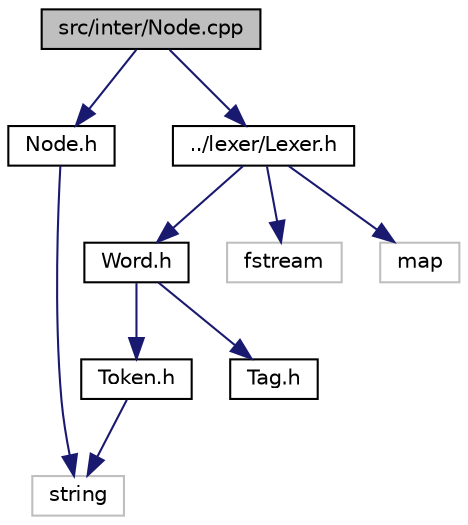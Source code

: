 digraph "src/inter/Node.cpp"
{
  edge [fontname="Helvetica",fontsize="10",labelfontname="Helvetica",labelfontsize="10"];
  node [fontname="Helvetica",fontsize="10",shape=record];
  Node0 [label="src/inter/Node.cpp",height=0.2,width=0.4,color="black", fillcolor="grey75", style="filled", fontcolor="black"];
  Node0 -> Node1 [color="midnightblue",fontsize="10",style="solid",fontname="Helvetica"];
  Node1 [label="Node.h",height=0.2,width=0.4,color="black", fillcolor="white", style="filled",URL="$_node_8h.html"];
  Node1 -> Node2 [color="midnightblue",fontsize="10",style="solid",fontname="Helvetica"];
  Node2 [label="string",height=0.2,width=0.4,color="grey75", fillcolor="white", style="filled"];
  Node0 -> Node3 [color="midnightblue",fontsize="10",style="solid",fontname="Helvetica"];
  Node3 [label="../lexer/Lexer.h",height=0.2,width=0.4,color="black", fillcolor="white", style="filled",URL="$_lexer_8h.html"];
  Node3 -> Node4 [color="midnightblue",fontsize="10",style="solid",fontname="Helvetica"];
  Node4 [label="Word.h",height=0.2,width=0.4,color="black", fillcolor="white", style="filled",URL="$_word_8h.html"];
  Node4 -> Node5 [color="midnightblue",fontsize="10",style="solid",fontname="Helvetica"];
  Node5 [label="Token.h",height=0.2,width=0.4,color="black", fillcolor="white", style="filled",URL="$_token_8h.html"];
  Node5 -> Node2 [color="midnightblue",fontsize="10",style="solid",fontname="Helvetica"];
  Node4 -> Node6 [color="midnightblue",fontsize="10",style="solid",fontname="Helvetica"];
  Node6 [label="Tag.h",height=0.2,width=0.4,color="black", fillcolor="white", style="filled",URL="$_tag_8h.html"];
  Node3 -> Node7 [color="midnightblue",fontsize="10",style="solid",fontname="Helvetica"];
  Node7 [label="fstream",height=0.2,width=0.4,color="grey75", fillcolor="white", style="filled"];
  Node3 -> Node8 [color="midnightblue",fontsize="10",style="solid",fontname="Helvetica"];
  Node8 [label="map",height=0.2,width=0.4,color="grey75", fillcolor="white", style="filled"];
}

